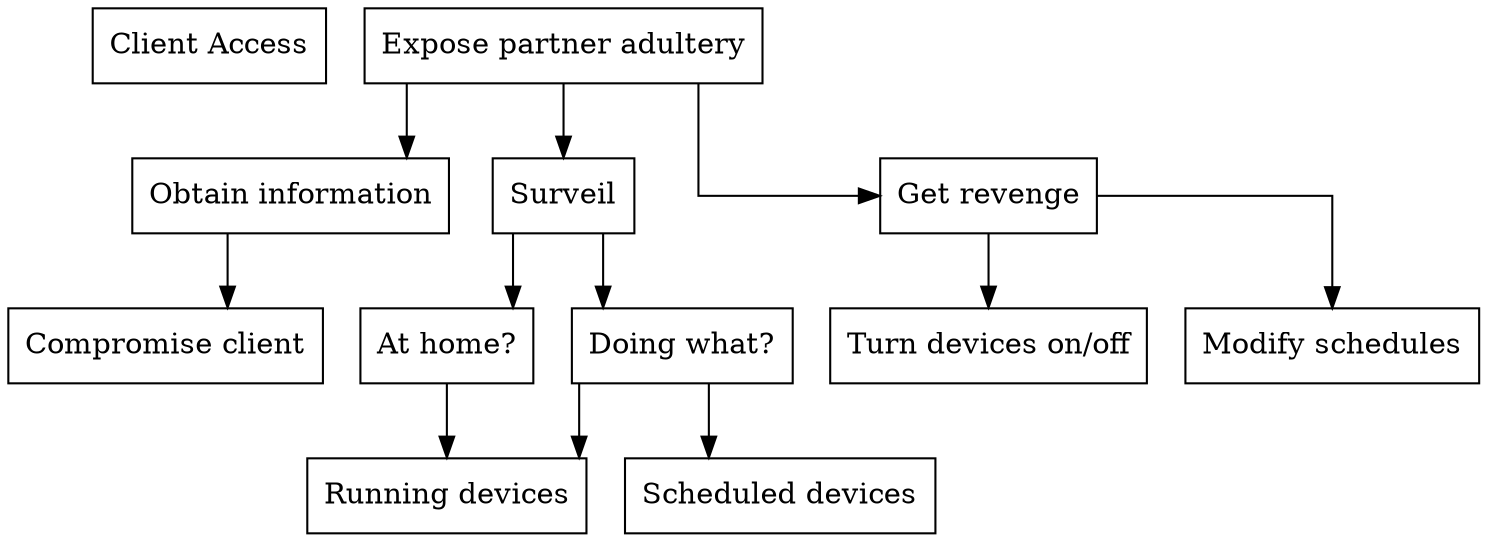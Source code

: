 digraph finite_state_machine {
  node [shape = rectangle];
  graph [splines=ortho];

  attack[label="Client Access"];
  root[label = "Expose partner adultery",shape=AND];

  obtain_info[label="Obtain information"];
  root->obtain_info;

    compromise_client[label="Compromise client"];
    obtain_info->compromise_client;

  surveil[label="Surveil",shape=OR];
  root->surveil;

    at_home[label="At home?"];
    surveil->at_home

      running_devices[label="Running devices"];
      at_home->running_devices;

    doing_what[label="Doing what?",shape=OR];
    surveil->doing_what;

      doing_what->running_devices;

      scheduled_devices[label="Scheduled devices"];
      doing_what->scheduled_devices;

  revenge[label="Get revenge",shape=OR];
  root->revenge;

    turn_onoff[label="Turn devices on/off"];
    revenge->turn_onoff;

    modify_schedules[label="Modify schedules"];
    revenge->modify_schedules;
}
